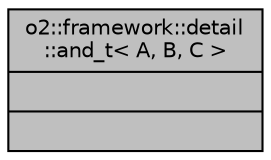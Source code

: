 digraph "o2::framework::detail::and_t&lt; A, B, C &gt;"
{
 // INTERACTIVE_SVG=YES
  bgcolor="transparent";
  edge [fontname="Helvetica",fontsize="10",labelfontname="Helvetica",labelfontsize="10"];
  node [fontname="Helvetica",fontsize="10",shape=record];
  Node3 [label="{o2::framework::detail\l::and_t\< A, B, C \>\n||}",height=0.2,width=0.4,color="black", fillcolor="grey75", style="filled", fontcolor="black"];
}
